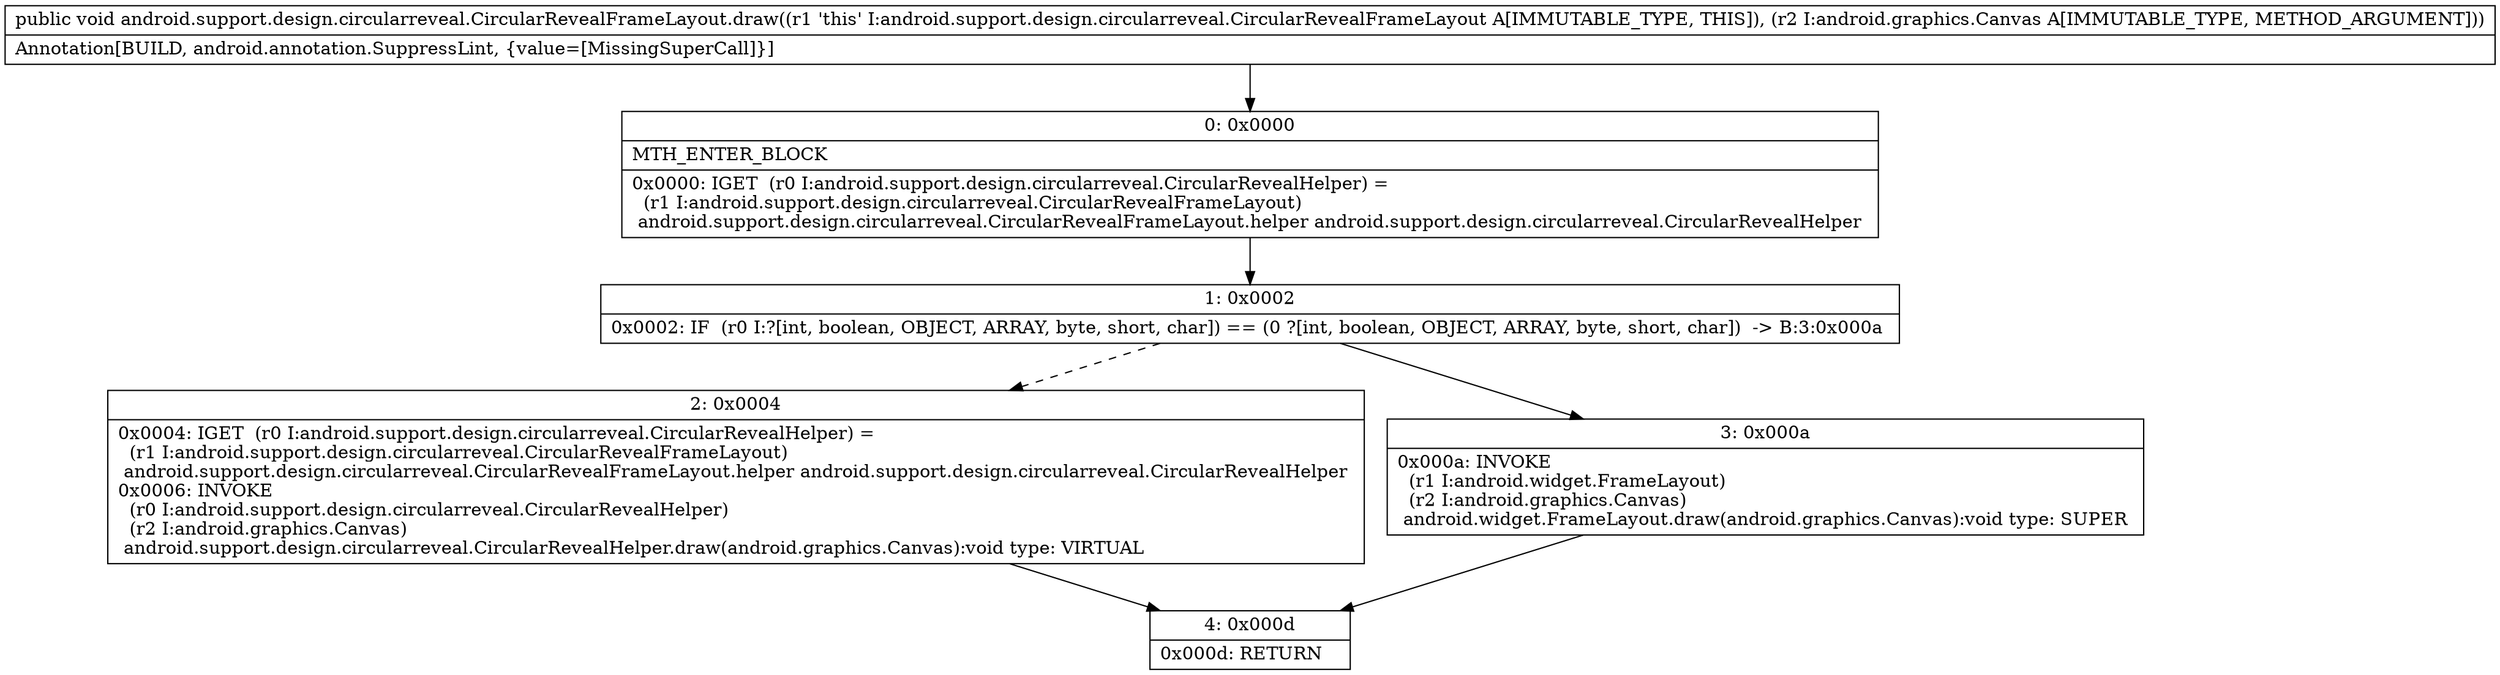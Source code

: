 digraph "CFG forandroid.support.design.circularreveal.CircularRevealFrameLayout.draw(Landroid\/graphics\/Canvas;)V" {
Node_0 [shape=record,label="{0\:\ 0x0000|MTH_ENTER_BLOCK\l|0x0000: IGET  (r0 I:android.support.design.circularreveal.CircularRevealHelper) = \l  (r1 I:android.support.design.circularreveal.CircularRevealFrameLayout)\l android.support.design.circularreveal.CircularRevealFrameLayout.helper android.support.design.circularreveal.CircularRevealHelper \l}"];
Node_1 [shape=record,label="{1\:\ 0x0002|0x0002: IF  (r0 I:?[int, boolean, OBJECT, ARRAY, byte, short, char]) == (0 ?[int, boolean, OBJECT, ARRAY, byte, short, char])  \-\> B:3:0x000a \l}"];
Node_2 [shape=record,label="{2\:\ 0x0004|0x0004: IGET  (r0 I:android.support.design.circularreveal.CircularRevealHelper) = \l  (r1 I:android.support.design.circularreveal.CircularRevealFrameLayout)\l android.support.design.circularreveal.CircularRevealFrameLayout.helper android.support.design.circularreveal.CircularRevealHelper \l0x0006: INVOKE  \l  (r0 I:android.support.design.circularreveal.CircularRevealHelper)\l  (r2 I:android.graphics.Canvas)\l android.support.design.circularreveal.CircularRevealHelper.draw(android.graphics.Canvas):void type: VIRTUAL \l}"];
Node_3 [shape=record,label="{3\:\ 0x000a|0x000a: INVOKE  \l  (r1 I:android.widget.FrameLayout)\l  (r2 I:android.graphics.Canvas)\l android.widget.FrameLayout.draw(android.graphics.Canvas):void type: SUPER \l}"];
Node_4 [shape=record,label="{4\:\ 0x000d|0x000d: RETURN   \l}"];
MethodNode[shape=record,label="{public void android.support.design.circularreveal.CircularRevealFrameLayout.draw((r1 'this' I:android.support.design.circularreveal.CircularRevealFrameLayout A[IMMUTABLE_TYPE, THIS]), (r2 I:android.graphics.Canvas A[IMMUTABLE_TYPE, METHOD_ARGUMENT]))  | Annotation[BUILD, android.annotation.SuppressLint, \{value=[MissingSuperCall]\}]\l}"];
MethodNode -> Node_0;
Node_0 -> Node_1;
Node_1 -> Node_2[style=dashed];
Node_1 -> Node_3;
Node_2 -> Node_4;
Node_3 -> Node_4;
}


